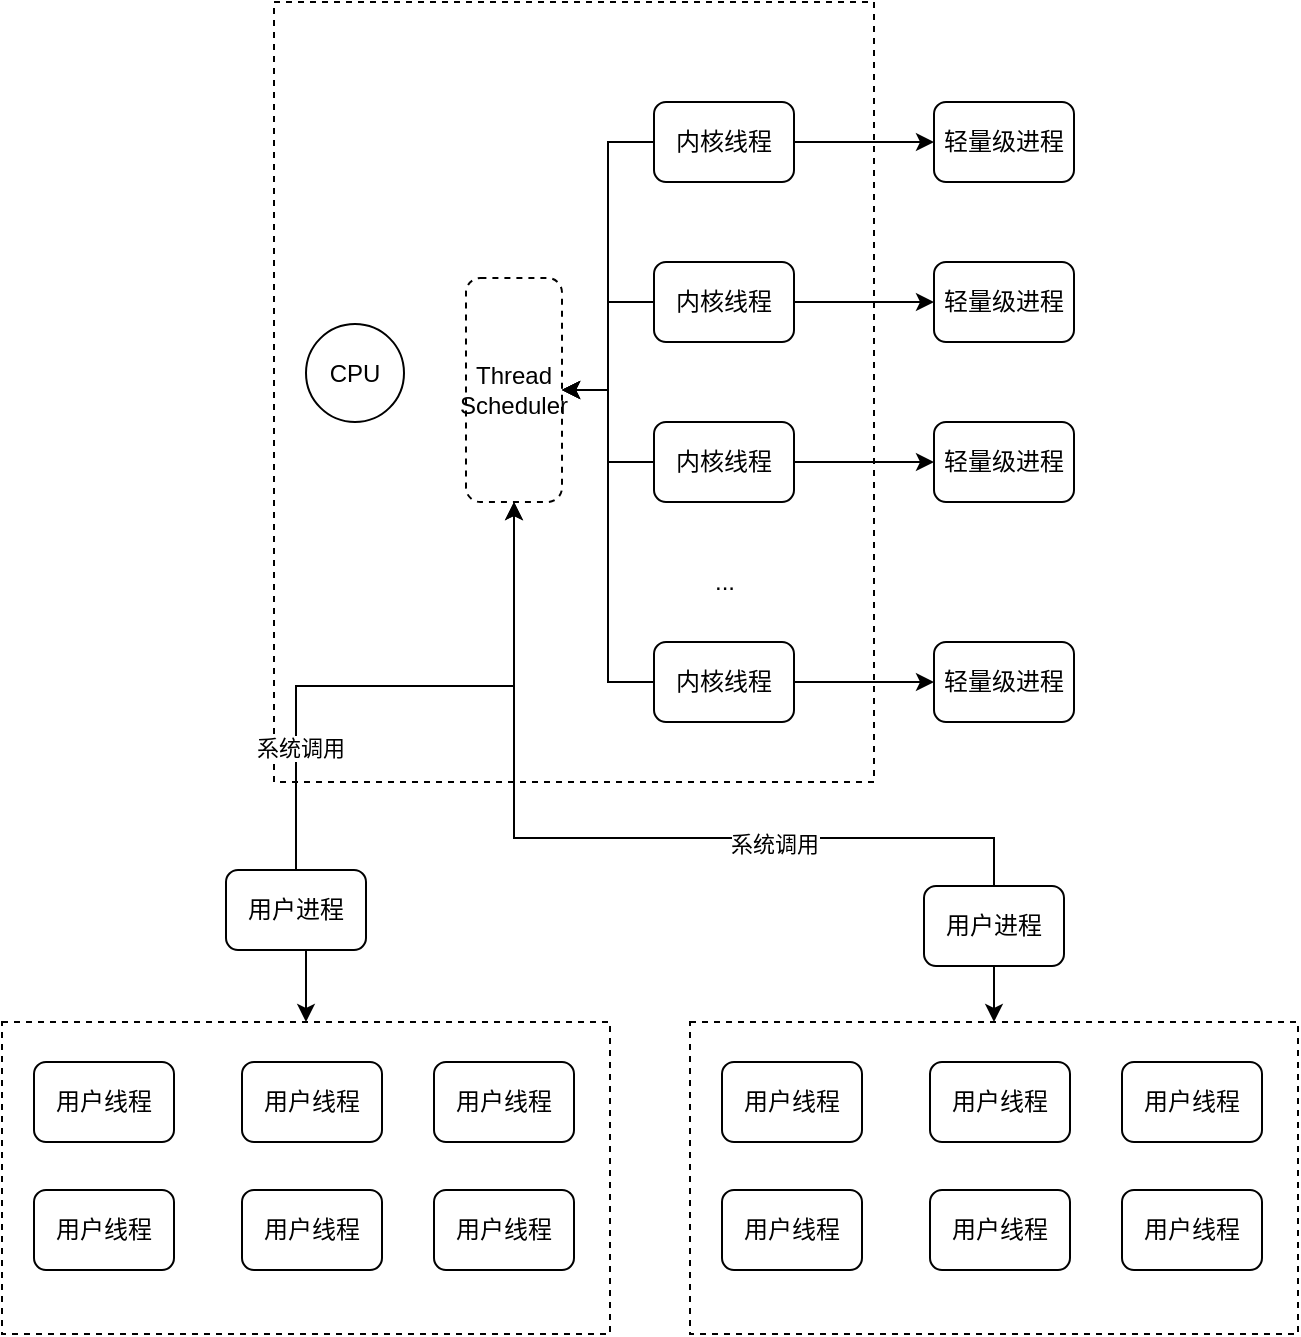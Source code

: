 <mxfile version="13.6.2" type="device" pages="6"><diagram id="CfnR1oJIlklXbpPVIJ4G" name="操作系统线程模型"><mxGraphModel dx="1106" dy="845" grid="1" gridSize="8" guides="1" tooltips="1" connect="1" arrows="1" fold="1" page="1" pageScale="1" pageWidth="1654" pageHeight="2336" math="0" shadow="0"><root><mxCell id="0"/><mxCell id="1" parent="0"/><mxCell id="DWph_yb741JNAX-mpQ_K-27" value="" style="rounded=0;whiteSpace=wrap;html=1;dashed=1;fillColor=none;" parent="1" vertex="1"><mxGeometry x="24" y="660" width="304" height="156" as="geometry"/></mxCell><mxCell id="DWph_yb741JNAX-mpQ_K-15" value="" style="rounded=0;whiteSpace=wrap;html=1;dashed=1;fillColor=none;" parent="1" vertex="1"><mxGeometry x="160" y="150" width="300" height="390" as="geometry"/></mxCell><mxCell id="DWph_yb741JNAX-mpQ_K-1" value="CPU" style="ellipse;whiteSpace=wrap;html=1;aspect=fixed;" parent="1" vertex="1"><mxGeometry x="176" y="311" width="49" height="49" as="geometry"/></mxCell><mxCell id="DWph_yb741JNAX-mpQ_K-11" style="edgeStyle=orthogonalEdgeStyle;rounded=0;orthogonalLoop=1;jettySize=auto;html=1;exitX=1;exitY=0.5;exitDx=0;exitDy=0;entryX=0;entryY=0.5;entryDx=0;entryDy=0;" parent="1" source="DWph_yb741JNAX-mpQ_K-2" target="DWph_yb741JNAX-mpQ_K-7" edge="1"><mxGeometry relative="1" as="geometry"/></mxCell><mxCell id="DWph_yb741JNAX-mpQ_K-43" style="edgeStyle=orthogonalEdgeStyle;rounded=0;orthogonalLoop=1;jettySize=auto;html=1;exitX=0;exitY=0.5;exitDx=0;exitDy=0;entryX=1;entryY=0.5;entryDx=0;entryDy=0;" parent="1" source="DWph_yb741JNAX-mpQ_K-2" target="DWph_yb741JNAX-mpQ_K-42" edge="1"><mxGeometry relative="1" as="geometry"/></mxCell><mxCell id="DWph_yb741JNAX-mpQ_K-2" value="内核线程" style="rounded=1;whiteSpace=wrap;html=1;" parent="1" vertex="1"><mxGeometry x="350" y="200" width="70" height="40" as="geometry"/></mxCell><mxCell id="DWph_yb741JNAX-mpQ_K-12" style="edgeStyle=orthogonalEdgeStyle;rounded=0;orthogonalLoop=1;jettySize=auto;html=1;exitX=1;exitY=0.5;exitDx=0;exitDy=0;entryX=0;entryY=0.5;entryDx=0;entryDy=0;" parent="1" source="DWph_yb741JNAX-mpQ_K-3" target="DWph_yb741JNAX-mpQ_K-8" edge="1"><mxGeometry relative="1" as="geometry"/></mxCell><mxCell id="DWph_yb741JNAX-mpQ_K-45" style="edgeStyle=orthogonalEdgeStyle;rounded=0;orthogonalLoop=1;jettySize=auto;html=1;exitX=0;exitY=0.5;exitDx=0;exitDy=0;entryX=1;entryY=0.5;entryDx=0;entryDy=0;" parent="1" source="DWph_yb741JNAX-mpQ_K-3" target="DWph_yb741JNAX-mpQ_K-42" edge="1"><mxGeometry relative="1" as="geometry"/></mxCell><mxCell id="DWph_yb741JNAX-mpQ_K-3" value="内核线程" style="rounded=1;whiteSpace=wrap;html=1;" parent="1" vertex="1"><mxGeometry x="350" y="280" width="70" height="40" as="geometry"/></mxCell><mxCell id="DWph_yb741JNAX-mpQ_K-13" style="edgeStyle=orthogonalEdgeStyle;rounded=0;orthogonalLoop=1;jettySize=auto;html=1;exitX=1;exitY=0.5;exitDx=0;exitDy=0;entryX=0;entryY=0.5;entryDx=0;entryDy=0;" parent="1" source="DWph_yb741JNAX-mpQ_K-4" target="DWph_yb741JNAX-mpQ_K-9" edge="1"><mxGeometry relative="1" as="geometry"/></mxCell><mxCell id="DWph_yb741JNAX-mpQ_K-46" value="" style="edgeStyle=orthogonalEdgeStyle;rounded=0;orthogonalLoop=1;jettySize=auto;html=1;" parent="1" source="DWph_yb741JNAX-mpQ_K-4" target="DWph_yb741JNAX-mpQ_K-42" edge="1"><mxGeometry relative="1" as="geometry"/></mxCell><mxCell id="DWph_yb741JNAX-mpQ_K-4" value="内核线程" style="rounded=1;whiteSpace=wrap;html=1;" parent="1" vertex="1"><mxGeometry x="350" y="360" width="70" height="40" as="geometry"/></mxCell><mxCell id="DWph_yb741JNAX-mpQ_K-14" style="edgeStyle=orthogonalEdgeStyle;rounded=0;orthogonalLoop=1;jettySize=auto;html=1;exitX=1;exitY=0.5;exitDx=0;exitDy=0;" parent="1" source="DWph_yb741JNAX-mpQ_K-5" target="DWph_yb741JNAX-mpQ_K-10" edge="1"><mxGeometry relative="1" as="geometry"/></mxCell><mxCell id="DWph_yb741JNAX-mpQ_K-47" style="edgeStyle=orthogonalEdgeStyle;rounded=0;orthogonalLoop=1;jettySize=auto;html=1;exitX=0;exitY=0.5;exitDx=0;exitDy=0;entryX=1;entryY=0.5;entryDx=0;entryDy=0;" parent="1" source="DWph_yb741JNAX-mpQ_K-5" target="DWph_yb741JNAX-mpQ_K-42" edge="1"><mxGeometry relative="1" as="geometry"/></mxCell><mxCell id="DWph_yb741JNAX-mpQ_K-5" value="内核线程" style="rounded=1;whiteSpace=wrap;html=1;" parent="1" vertex="1"><mxGeometry x="350" y="470" width="70" height="40" as="geometry"/></mxCell><mxCell id="DWph_yb741JNAX-mpQ_K-6" value="..." style="text;html=1;strokeColor=none;fillColor=none;align=center;verticalAlign=middle;whiteSpace=wrap;rounded=0;" parent="1" vertex="1"><mxGeometry x="377.5" y="420" width="15" height="40" as="geometry"/></mxCell><mxCell id="DWph_yb741JNAX-mpQ_K-7" value="轻量级进程" style="rounded=1;whiteSpace=wrap;html=1;" parent="1" vertex="1"><mxGeometry x="490" y="200" width="70" height="40" as="geometry"/></mxCell><mxCell id="DWph_yb741JNAX-mpQ_K-8" value="轻量级进程" style="rounded=1;whiteSpace=wrap;html=1;" parent="1" vertex="1"><mxGeometry x="490" y="280" width="70" height="40" as="geometry"/></mxCell><mxCell id="DWph_yb741JNAX-mpQ_K-9" value="轻量级进程" style="rounded=1;whiteSpace=wrap;html=1;" parent="1" vertex="1"><mxGeometry x="490" y="360" width="70" height="40" as="geometry"/></mxCell><mxCell id="DWph_yb741JNAX-mpQ_K-10" value="轻量级进程" style="rounded=1;whiteSpace=wrap;html=1;" parent="1" vertex="1"><mxGeometry x="490" y="470" width="70" height="40" as="geometry"/></mxCell><mxCell id="DWph_yb741JNAX-mpQ_K-39" style="edgeStyle=orthogonalEdgeStyle;rounded=0;orthogonalLoop=1;jettySize=auto;html=1;exitX=0.5;exitY=1;exitDx=0;exitDy=0;entryX=0.5;entryY=0;entryDx=0;entryDy=0;" parent="1" source="DWph_yb741JNAX-mpQ_K-19" target="DWph_yb741JNAX-mpQ_K-27" edge="1"><mxGeometry relative="1" as="geometry"/></mxCell><mxCell id="DWph_yb741JNAX-mpQ_K-49" style="edgeStyle=orthogonalEdgeStyle;rounded=0;orthogonalLoop=1;jettySize=auto;html=1;exitX=0.5;exitY=0;exitDx=0;exitDy=0;entryX=0.5;entryY=1;entryDx=0;entryDy=0;" parent="1" source="DWph_yb741JNAX-mpQ_K-19" target="DWph_yb741JNAX-mpQ_K-42" edge="1"><mxGeometry relative="1" as="geometry"/></mxCell><mxCell id="DWph_yb741JNAX-mpQ_K-51" value="系统调用" style="edgeLabel;html=1;align=center;verticalAlign=middle;resizable=0;points=[];" parent="DWph_yb741JNAX-mpQ_K-49" vertex="1" connectable="0"><mxGeometry x="-0.584" y="-2" relative="1" as="geometry"><mxPoint as="offset"/></mxGeometry></mxCell><mxCell id="DWph_yb741JNAX-mpQ_K-19" value="用户进程" style="rounded=1;whiteSpace=wrap;html=1;" parent="1" vertex="1"><mxGeometry x="136" y="584" width="70" height="40" as="geometry"/></mxCell><mxCell id="DWph_yb741JNAX-mpQ_K-40" style="edgeStyle=orthogonalEdgeStyle;rounded=0;orthogonalLoop=1;jettySize=auto;html=1;exitX=0.5;exitY=1;exitDx=0;exitDy=0;entryX=0.5;entryY=0;entryDx=0;entryDy=0;" parent="1" source="DWph_yb741JNAX-mpQ_K-20" target="DWph_yb741JNAX-mpQ_K-32" edge="1"><mxGeometry relative="1" as="geometry"/></mxCell><mxCell id="DWph_yb741JNAX-mpQ_K-50" style="edgeStyle=orthogonalEdgeStyle;rounded=0;orthogonalLoop=1;jettySize=auto;html=1;exitX=0.5;exitY=0;exitDx=0;exitDy=0;entryX=0.5;entryY=1;entryDx=0;entryDy=0;" parent="1" source="DWph_yb741JNAX-mpQ_K-20" target="DWph_yb741JNAX-mpQ_K-42" edge="1"><mxGeometry relative="1" as="geometry"><Array as="points"><mxPoint x="520" y="568"/><mxPoint x="280" y="568"/></Array></mxGeometry></mxCell><mxCell id="DWph_yb741JNAX-mpQ_K-52" value="系统调用" style="edgeLabel;html=1;align=center;verticalAlign=middle;resizable=0;points=[];" parent="DWph_yb741JNAX-mpQ_K-50" vertex="1" connectable="0"><mxGeometry x="-0.38" y="3" relative="1" as="geometry"><mxPoint as="offset"/></mxGeometry></mxCell><mxCell id="DWph_yb741JNAX-mpQ_K-20" value="用户进程" style="rounded=1;whiteSpace=wrap;html=1;" parent="1" vertex="1"><mxGeometry x="485" y="592" width="70" height="40" as="geometry"/></mxCell><mxCell id="DWph_yb741JNAX-mpQ_K-21" value="用户线程" style="rounded=1;whiteSpace=wrap;html=1;" parent="1" vertex="1"><mxGeometry x="40" y="680" width="70" height="40" as="geometry"/></mxCell><mxCell id="DWph_yb741JNAX-mpQ_K-22" value="用户线程" style="rounded=1;whiteSpace=wrap;html=1;" parent="1" vertex="1"><mxGeometry x="144" y="680" width="70" height="40" as="geometry"/></mxCell><mxCell id="DWph_yb741JNAX-mpQ_K-23" value="用户线程" style="rounded=1;whiteSpace=wrap;html=1;" parent="1" vertex="1"><mxGeometry x="240" y="680" width="70" height="40" as="geometry"/></mxCell><mxCell id="DWph_yb741JNAX-mpQ_K-24" value="用户线程" style="rounded=1;whiteSpace=wrap;html=1;" parent="1" vertex="1"><mxGeometry x="240" y="744" width="70" height="40" as="geometry"/></mxCell><mxCell id="DWph_yb741JNAX-mpQ_K-25" value="用户线程" style="rounded=1;whiteSpace=wrap;html=1;" parent="1" vertex="1"><mxGeometry x="144" y="744" width="70" height="40" as="geometry"/></mxCell><mxCell id="DWph_yb741JNAX-mpQ_K-26" value="用户线程" style="rounded=1;whiteSpace=wrap;html=1;" parent="1" vertex="1"><mxGeometry x="40" y="744" width="70" height="40" as="geometry"/></mxCell><mxCell id="DWph_yb741JNAX-mpQ_K-32" value="" style="rounded=0;whiteSpace=wrap;html=1;dashed=1;fillColor=none;" parent="1" vertex="1"><mxGeometry x="368" y="660" width="304" height="156" as="geometry"/></mxCell><mxCell id="DWph_yb741JNAX-mpQ_K-33" value="用户线程" style="rounded=1;whiteSpace=wrap;html=1;" parent="1" vertex="1"><mxGeometry x="384" y="680" width="70" height="40" as="geometry"/></mxCell><mxCell id="DWph_yb741JNAX-mpQ_K-34" value="用户线程" style="rounded=1;whiteSpace=wrap;html=1;" parent="1" vertex="1"><mxGeometry x="488" y="680" width="70" height="40" as="geometry"/></mxCell><mxCell id="DWph_yb741JNAX-mpQ_K-35" value="用户线程" style="rounded=1;whiteSpace=wrap;html=1;" parent="1" vertex="1"><mxGeometry x="584" y="680" width="70" height="40" as="geometry"/></mxCell><mxCell id="DWph_yb741JNAX-mpQ_K-36" value="用户线程" style="rounded=1;whiteSpace=wrap;html=1;" parent="1" vertex="1"><mxGeometry x="584" y="744" width="70" height="40" as="geometry"/></mxCell><mxCell id="DWph_yb741JNAX-mpQ_K-37" value="用户线程" style="rounded=1;whiteSpace=wrap;html=1;" parent="1" vertex="1"><mxGeometry x="488" y="744" width="70" height="40" as="geometry"/></mxCell><mxCell id="DWph_yb741JNAX-mpQ_K-38" value="用户线程" style="rounded=1;whiteSpace=wrap;html=1;" parent="1" vertex="1"><mxGeometry x="384" y="744" width="70" height="40" as="geometry"/></mxCell><mxCell id="DWph_yb741JNAX-mpQ_K-42" value="Thread&lt;br&gt;Scheduler" style="rounded=1;whiteSpace=wrap;html=1;dashed=1;fillColor=none;" parent="1" vertex="1"><mxGeometry x="256" y="288" width="48" height="112" as="geometry"/></mxCell></root></mxGraphModel></diagram><diagram id="z40RTtKlThRQXc1W19Vn" name="java线程模型"><mxGraphModel dx="1106" dy="829" grid="1" gridSize="10" guides="1" tooltips="1" connect="1" arrows="1" fold="1" page="1" pageScale="1" pageWidth="1654" pageHeight="2336" math="0" shadow="0"><root><mxCell id="xtu1Oiz1I_bO3-Y-gPjc-0"/><mxCell id="xtu1Oiz1I_bO3-Y-gPjc-1" parent="xtu1Oiz1I_bO3-Y-gPjc-0"/><mxCell id="xtu1Oiz1I_bO3-Y-gPjc-12" value="" style="rounded=0;whiteSpace=wrap;html=1;fillColor=none;dashed=1;" parent="xtu1Oiz1I_bO3-Y-gPjc-1" vertex="1"><mxGeometry x="170" y="140" width="520" height="240" as="geometry"/></mxCell><mxCell id="xtu1Oiz1I_bO3-Y-gPjc-9" style="edgeStyle=orthogonalEdgeStyle;rounded=0;orthogonalLoop=1;jettySize=auto;html=1;exitX=0.5;exitY=1;exitDx=0;exitDy=0;entryX=0.5;entryY=0;entryDx=0;entryDy=0;" parent="xtu1Oiz1I_bO3-Y-gPjc-1" source="xtu1Oiz1I_bO3-Y-gPjc-2" target="xtu1Oiz1I_bO3-Y-gPjc-6" edge="1"><mxGeometry relative="1" as="geometry"/></mxCell><mxCell id="xtu1Oiz1I_bO3-Y-gPjc-2" value="java线程" style="rounded=0;whiteSpace=wrap;html=1;fillColor=#d5e8d4;strokeColor=#82b366;" parent="xtu1Oiz1I_bO3-Y-gPjc-1" vertex="1"><mxGeometry x="190" y="170" width="120" height="60" as="geometry"/></mxCell><mxCell id="xtu1Oiz1I_bO3-Y-gPjc-10" style="edgeStyle=orthogonalEdgeStyle;rounded=0;orthogonalLoop=1;jettySize=auto;html=1;exitX=0.5;exitY=1;exitDx=0;exitDy=0;" parent="xtu1Oiz1I_bO3-Y-gPjc-1" source="xtu1Oiz1I_bO3-Y-gPjc-4" target="xtu1Oiz1I_bO3-Y-gPjc-7" edge="1"><mxGeometry relative="1" as="geometry"/></mxCell><mxCell id="xtu1Oiz1I_bO3-Y-gPjc-4" value="java线程" style="rounded=0;whiteSpace=wrap;html=1;fillColor=#d5e8d4;strokeColor=#82b366;" parent="xtu1Oiz1I_bO3-Y-gPjc-1" vertex="1"><mxGeometry x="370" y="170" width="120" height="60" as="geometry"/></mxCell><mxCell id="xtu1Oiz1I_bO3-Y-gPjc-11" style="edgeStyle=orthogonalEdgeStyle;rounded=0;orthogonalLoop=1;jettySize=auto;html=1;exitX=0.5;exitY=1;exitDx=0;exitDy=0;" parent="xtu1Oiz1I_bO3-Y-gPjc-1" source="xtu1Oiz1I_bO3-Y-gPjc-5" target="xtu1Oiz1I_bO3-Y-gPjc-8" edge="1"><mxGeometry relative="1" as="geometry"/></mxCell><mxCell id="xtu1Oiz1I_bO3-Y-gPjc-5" value="java线程" style="rounded=0;whiteSpace=wrap;html=1;fillColor=#d5e8d4;strokeColor=#82b366;" parent="xtu1Oiz1I_bO3-Y-gPjc-1" vertex="1"><mxGeometry x="560" y="170" width="120" height="60" as="geometry"/></mxCell><mxCell id="xtu1Oiz1I_bO3-Y-gPjc-6" value="操作系统用户线程" style="rounded=0;whiteSpace=wrap;html=1;fillColor=#e1d5e7;strokeColor=#9673a6;" parent="xtu1Oiz1I_bO3-Y-gPjc-1" vertex="1"><mxGeometry x="190" y="280" width="120" height="60" as="geometry"/></mxCell><mxCell id="xtu1Oiz1I_bO3-Y-gPjc-7" value="操作系统用户线程" style="rounded=0;whiteSpace=wrap;html=1;fillColor=#e1d5e7;strokeColor=#9673a6;" parent="xtu1Oiz1I_bO3-Y-gPjc-1" vertex="1"><mxGeometry x="370" y="280" width="120" height="60" as="geometry"/></mxCell><mxCell id="xtu1Oiz1I_bO3-Y-gPjc-8" value="操作系统用户线程" style="rounded=0;whiteSpace=wrap;html=1;fillColor=#e1d5e7;strokeColor=#9673a6;" parent="xtu1Oiz1I_bO3-Y-gPjc-1" vertex="1"><mxGeometry x="560" y="280" width="120" height="60" as="geometry"/></mxCell><mxCell id="xtu1Oiz1I_bO3-Y-gPjc-13" value="Java线程模型" style="text;html=1;strokeColor=none;fillColor=none;align=center;verticalAlign=middle;whiteSpace=wrap;rounded=0;" parent="xtu1Oiz1I_bO3-Y-gPjc-1" vertex="1"><mxGeometry x="390" y="350" width="90" height="20" as="geometry"/></mxCell></root></mxGraphModel></diagram><diagram id="RJfp4-nb7ravCoNzt2V8" name="go语言线程模型"><mxGraphModel dx="1106" dy="829" grid="1" gridSize="10" guides="1" tooltips="1" connect="1" arrows="1" fold="1" page="1" pageScale="1" pageWidth="1654" pageHeight="2336" math="0" shadow="0"><root><mxCell id="R2yJUbvQdExvJ2hNHdoi-0"/><mxCell id="R2yJUbvQdExvJ2hNHdoi-1" parent="R2yJUbvQdExvJ2hNHdoi-0"/><mxCell id="R2yJUbvQdExvJ2hNHdoi-12" style="edgeStyle=orthogonalEdgeStyle;rounded=0;orthogonalLoop=1;jettySize=auto;html=1;exitX=0.5;exitY=1;exitDx=0;exitDy=0;" parent="R2yJUbvQdExvJ2hNHdoi-1" source="R2yJUbvQdExvJ2hNHdoi-2" target="R2yJUbvQdExvJ2hNHdoi-3" edge="1"><mxGeometry relative="1" as="geometry"/></mxCell><mxCell id="R2yJUbvQdExvJ2hNHdoi-2" value="内核线程（M1）" style="rounded=0;whiteSpace=wrap;html=1;fillColor=none;" parent="R2yJUbvQdExvJ2hNHdoi-1" vertex="1"><mxGeometry x="300" y="180" width="120" height="60" as="geometry"/></mxCell><mxCell id="R2yJUbvQdExvJ2hNHdoi-11" style="edgeStyle=orthogonalEdgeStyle;rounded=0;orthogonalLoop=1;jettySize=auto;html=1;exitX=0.5;exitY=1;exitDx=0;exitDy=0;entryX=0.5;entryY=0;entryDx=0;entryDy=0;" parent="R2yJUbvQdExvJ2hNHdoi-1" source="R2yJUbvQdExvJ2hNHdoi-3" target="R2yJUbvQdExvJ2hNHdoi-4" edge="1"><mxGeometry relative="1" as="geometry"/></mxCell><mxCell id="R2yJUbvQdExvJ2hNHdoi-30" style="edgeStyle=orthogonalEdgeStyle;rounded=0;orthogonalLoop=1;jettySize=auto;html=1;exitX=0;exitY=0.5;exitDx=0;exitDy=0;entryX=1;entryY=0.25;entryDx=0;entryDy=0;" parent="R2yJUbvQdExvJ2hNHdoi-1" source="R2yJUbvQdExvJ2hNHdoi-3" target="R2yJUbvQdExvJ2hNHdoi-5" edge="1"><mxGeometry relative="1" as="geometry"/></mxCell><mxCell id="R2yJUbvQdExvJ2hNHdoi-31" value="调度" style="edgeLabel;html=1;align=center;verticalAlign=middle;resizable=0;points=[];" parent="R2yJUbvQdExvJ2hNHdoi-30" vertex="1" connectable="0"><mxGeometry x="0.078" y="-1" relative="1" as="geometry"><mxPoint as="offset"/></mxGeometry></mxCell><mxCell id="R2yJUbvQdExvJ2hNHdoi-3" value="调度器（P1）" style="rounded=0;whiteSpace=wrap;html=1;fillColor=none;" parent="R2yJUbvQdExvJ2hNHdoi-1" vertex="1"><mxGeometry x="300" y="290" width="120" height="60" as="geometry"/></mxCell><mxCell id="R2yJUbvQdExvJ2hNHdoi-4" value="goroutine（G）" style="rounded=0;whiteSpace=wrap;html=1;fillColor=#f8cecc;strokeColor=#b85450;" parent="R2yJUbvQdExvJ2hNHdoi-1" vertex="1"><mxGeometry x="300" y="400" width="120" height="60" as="geometry"/></mxCell><mxCell id="R2yJUbvQdExvJ2hNHdoi-5" value="" style="rounded=0;whiteSpace=wrap;html=1;fillColor=none;" parent="R2yJUbvQdExvJ2hNHdoi-1" vertex="1"><mxGeometry x="150" y="180" width="120" height="450" as="geometry"/></mxCell><mxCell id="R2yJUbvQdExvJ2hNHdoi-6" value="G" style="rounded=0;whiteSpace=wrap;html=1;fillColor=#d5e8d4;strokeColor=#82b366;" parent="R2yJUbvQdExvJ2hNHdoi-1" vertex="1"><mxGeometry x="160" y="200" width="100" height="60" as="geometry"/></mxCell><mxCell id="R2yJUbvQdExvJ2hNHdoi-7" value="G" style="rounded=0;whiteSpace=wrap;html=1;fillColor=#d5e8d4;strokeColor=#82b366;" parent="R2yJUbvQdExvJ2hNHdoi-1" vertex="1"><mxGeometry x="160" y="290" width="100" height="60" as="geometry"/></mxCell><mxCell id="R2yJUbvQdExvJ2hNHdoi-8" value="G" style="rounded=0;whiteSpace=wrap;html=1;fillColor=#d5e8d4;strokeColor=#82b366;" parent="R2yJUbvQdExvJ2hNHdoi-1" vertex="1"><mxGeometry x="160" y="380" width="100" height="60" as="geometry"/></mxCell><mxCell id="R2yJUbvQdExvJ2hNHdoi-9" value="G" style="rounded=0;whiteSpace=wrap;html=1;fillColor=#d5e8d4;strokeColor=#82b366;" parent="R2yJUbvQdExvJ2hNHdoi-1" vertex="1"><mxGeometry x="160" y="470" width="100" height="60" as="geometry"/></mxCell><mxCell id="R2yJUbvQdExvJ2hNHdoi-10" value="待执行G队列" style="text;html=1;strokeColor=none;fillColor=none;align=center;verticalAlign=middle;whiteSpace=wrap;rounded=0;" parent="R2yJUbvQdExvJ2hNHdoi-1" vertex="1"><mxGeometry x="170" y="580" width="80" height="20" as="geometry"/></mxCell><mxCell id="R2yJUbvQdExvJ2hNHdoi-13" value="正在执行的G" style="text;html=1;strokeColor=none;fillColor=none;align=center;verticalAlign=middle;whiteSpace=wrap;rounded=0;" parent="R2yJUbvQdExvJ2hNHdoi-1" vertex="1"><mxGeometry x="320" y="470" width="80" height="20" as="geometry"/></mxCell><mxCell id="R2yJUbvQdExvJ2hNHdoi-14" style="edgeStyle=orthogonalEdgeStyle;rounded=0;orthogonalLoop=1;jettySize=auto;html=1;exitX=0.5;exitY=1;exitDx=0;exitDy=0;" parent="R2yJUbvQdExvJ2hNHdoi-1" source="R2yJUbvQdExvJ2hNHdoi-15" target="R2yJUbvQdExvJ2hNHdoi-17" edge="1"><mxGeometry relative="1" as="geometry"/></mxCell><mxCell id="R2yJUbvQdExvJ2hNHdoi-15" value="内核线程（M2）" style="rounded=0;whiteSpace=wrap;html=1;fillColor=none;" parent="R2yJUbvQdExvJ2hNHdoi-1" vertex="1"><mxGeometry x="660" y="180" width="120" height="60" as="geometry"/></mxCell><mxCell id="R2yJUbvQdExvJ2hNHdoi-16" style="edgeStyle=orthogonalEdgeStyle;rounded=0;orthogonalLoop=1;jettySize=auto;html=1;exitX=0.5;exitY=1;exitDx=0;exitDy=0;entryX=0.5;entryY=0;entryDx=0;entryDy=0;" parent="R2yJUbvQdExvJ2hNHdoi-1" source="R2yJUbvQdExvJ2hNHdoi-17" target="R2yJUbvQdExvJ2hNHdoi-18" edge="1"><mxGeometry relative="1" as="geometry"/></mxCell><mxCell id="R2yJUbvQdExvJ2hNHdoi-32" style="edgeStyle=orthogonalEdgeStyle;rounded=0;orthogonalLoop=1;jettySize=auto;html=1;exitX=0;exitY=0.5;exitDx=0;exitDy=0;entryX=1;entryY=0.25;entryDx=0;entryDy=0;" parent="R2yJUbvQdExvJ2hNHdoi-1" source="R2yJUbvQdExvJ2hNHdoi-17" target="R2yJUbvQdExvJ2hNHdoi-19" edge="1"><mxGeometry relative="1" as="geometry"/></mxCell><mxCell id="R2yJUbvQdExvJ2hNHdoi-33" value="调度" style="edgeLabel;html=1;align=center;verticalAlign=middle;resizable=0;points=[];" parent="R2yJUbvQdExvJ2hNHdoi-32" vertex="1" connectable="0"><mxGeometry x="-0.444" y="-3" relative="1" as="geometry"><mxPoint as="offset"/></mxGeometry></mxCell><mxCell id="R2yJUbvQdExvJ2hNHdoi-17" value="调度器（P2）" style="rounded=0;whiteSpace=wrap;html=1;fillColor=none;" parent="R2yJUbvQdExvJ2hNHdoi-1" vertex="1"><mxGeometry x="660" y="290" width="120" height="60" as="geometry"/></mxCell><mxCell id="R2yJUbvQdExvJ2hNHdoi-18" value="goroutine（G）" style="rounded=0;whiteSpace=wrap;html=1;fillColor=#f8cecc;strokeColor=#b85450;" parent="R2yJUbvQdExvJ2hNHdoi-1" vertex="1"><mxGeometry x="660" y="400" width="120" height="60" as="geometry"/></mxCell><mxCell id="R2yJUbvQdExvJ2hNHdoi-19" value="" style="rounded=0;whiteSpace=wrap;html=1;fillColor=none;" parent="R2yJUbvQdExvJ2hNHdoi-1" vertex="1"><mxGeometry x="510" y="180" width="120" height="450" as="geometry"/></mxCell><mxCell id="R2yJUbvQdExvJ2hNHdoi-20" value="G" style="rounded=0;whiteSpace=wrap;html=1;fillColor=#d5e8d4;strokeColor=#82b366;" parent="R2yJUbvQdExvJ2hNHdoi-1" vertex="1"><mxGeometry x="520" y="200" width="100" height="60" as="geometry"/></mxCell><mxCell id="R2yJUbvQdExvJ2hNHdoi-21" value="G" style="rounded=0;whiteSpace=wrap;html=1;fillColor=#d5e8d4;strokeColor=#82b366;" parent="R2yJUbvQdExvJ2hNHdoi-1" vertex="1"><mxGeometry x="520" y="290" width="100" height="60" as="geometry"/></mxCell><mxCell id="R2yJUbvQdExvJ2hNHdoi-22" value="G" style="rounded=0;whiteSpace=wrap;html=1;fillColor=#d5e8d4;strokeColor=#82b366;" parent="R2yJUbvQdExvJ2hNHdoi-1" vertex="1"><mxGeometry x="520" y="380" width="100" height="60" as="geometry"/></mxCell><mxCell id="R2yJUbvQdExvJ2hNHdoi-23" value="G" style="rounded=0;whiteSpace=wrap;html=1;fillColor=#d5e8d4;strokeColor=#82b366;" parent="R2yJUbvQdExvJ2hNHdoi-1" vertex="1"><mxGeometry x="520" y="470" width="100" height="60" as="geometry"/></mxCell><mxCell id="R2yJUbvQdExvJ2hNHdoi-24" value="待执行G队列" style="text;html=1;strokeColor=none;fillColor=none;align=center;verticalAlign=middle;whiteSpace=wrap;rounded=0;" parent="R2yJUbvQdExvJ2hNHdoi-1" vertex="1"><mxGeometry x="530" y="580" width="80" height="20" as="geometry"/></mxCell><mxCell id="R2yJUbvQdExvJ2hNHdoi-25" value="正在执行的G" style="text;html=1;strokeColor=none;fillColor=none;align=center;verticalAlign=middle;whiteSpace=wrap;rounded=0;" parent="R2yJUbvQdExvJ2hNHdoi-1" vertex="1"><mxGeometry x="680" y="470" width="80" height="20" as="geometry"/></mxCell></root></mxGraphModel></diagram><diagram id="hBsJmUiRykfUiNUfLttN" name="c++线程模型"><mxGraphModel dx="1106" dy="829" grid="1" gridSize="10" guides="1" tooltips="1" connect="1" arrows="1" fold="1" page="1" pageScale="1" pageWidth="1654" pageHeight="2336" math="0" shadow="0"><root><mxCell id="ewPp6MgxL2FLpSVbjIJI-0"/><mxCell id="ewPp6MgxL2FLpSVbjIJI-1" parent="ewPp6MgxL2FLpSVbjIJI-0"/><mxCell id="Pek59DB2qB4OMwDKMdzB-0" value="" style="rounded=0;whiteSpace=wrap;html=1;fillColor=none;dashed=1;" vertex="1" parent="ewPp6MgxL2FLpSVbjIJI-1"><mxGeometry x="170" y="140" width="520" height="240" as="geometry"/></mxCell><mxCell id="Pek59DB2qB4OMwDKMdzB-1" style="edgeStyle=orthogonalEdgeStyle;rounded=0;orthogonalLoop=1;jettySize=auto;html=1;exitX=0.5;exitY=1;exitDx=0;exitDy=0;entryX=0.5;entryY=0;entryDx=0;entryDy=0;" edge="1" parent="ewPp6MgxL2FLpSVbjIJI-1" source="Pek59DB2qB4OMwDKMdzB-2" target="Pek59DB2qB4OMwDKMdzB-7"><mxGeometry relative="1" as="geometry"/></mxCell><mxCell id="Pek59DB2qB4OMwDKMdzB-2" value="java线程" style="rounded=0;whiteSpace=wrap;html=1;fillColor=#d5e8d4;strokeColor=#82b366;" vertex="1" parent="ewPp6MgxL2FLpSVbjIJI-1"><mxGeometry x="190" y="170" width="120" height="60" as="geometry"/></mxCell><mxCell id="Pek59DB2qB4OMwDKMdzB-3" style="edgeStyle=orthogonalEdgeStyle;rounded=0;orthogonalLoop=1;jettySize=auto;html=1;exitX=0.5;exitY=1;exitDx=0;exitDy=0;" edge="1" parent="ewPp6MgxL2FLpSVbjIJI-1" source="Pek59DB2qB4OMwDKMdzB-4" target="Pek59DB2qB4OMwDKMdzB-8"><mxGeometry relative="1" as="geometry"/></mxCell><mxCell id="Pek59DB2qB4OMwDKMdzB-4" value="java线程" style="rounded=0;whiteSpace=wrap;html=1;fillColor=#d5e8d4;strokeColor=#82b366;" vertex="1" parent="ewPp6MgxL2FLpSVbjIJI-1"><mxGeometry x="370" y="170" width="120" height="60" as="geometry"/></mxCell><mxCell id="Pek59DB2qB4OMwDKMdzB-5" style="edgeStyle=orthogonalEdgeStyle;rounded=0;orthogonalLoop=1;jettySize=auto;html=1;exitX=0.5;exitY=1;exitDx=0;exitDy=0;" edge="1" parent="ewPp6MgxL2FLpSVbjIJI-1" source="Pek59DB2qB4OMwDKMdzB-6" target="Pek59DB2qB4OMwDKMdzB-9"><mxGeometry relative="1" as="geometry"/></mxCell><mxCell id="Pek59DB2qB4OMwDKMdzB-6" value="java线程" style="rounded=0;whiteSpace=wrap;html=1;fillColor=#d5e8d4;strokeColor=#82b366;" vertex="1" parent="ewPp6MgxL2FLpSVbjIJI-1"><mxGeometry x="560" y="170" width="120" height="60" as="geometry"/></mxCell><mxCell id="Pek59DB2qB4OMwDKMdzB-7" value="操作系统用户线程" style="rounded=0;whiteSpace=wrap;html=1;fillColor=#e1d5e7;strokeColor=#9673a6;" vertex="1" parent="ewPp6MgxL2FLpSVbjIJI-1"><mxGeometry x="190" y="280" width="120" height="60" as="geometry"/></mxCell><mxCell id="Pek59DB2qB4OMwDKMdzB-8" value="操作系统用户线程" style="rounded=0;whiteSpace=wrap;html=1;fillColor=#e1d5e7;strokeColor=#9673a6;" vertex="1" parent="ewPp6MgxL2FLpSVbjIJI-1"><mxGeometry x="370" y="280" width="120" height="60" as="geometry"/></mxCell><mxCell id="Pek59DB2qB4OMwDKMdzB-9" value="操作系统用户线程" style="rounded=0;whiteSpace=wrap;html=1;fillColor=#e1d5e7;strokeColor=#9673a6;" vertex="1" parent="ewPp6MgxL2FLpSVbjIJI-1"><mxGeometry x="560" y="280" width="120" height="60" as="geometry"/></mxCell><mxCell id="Pek59DB2qB4OMwDKMdzB-10" value="Java线程模型" style="text;html=1;strokeColor=none;fillColor=none;align=center;verticalAlign=middle;whiteSpace=wrap;rounded=0;" vertex="1" parent="ewPp6MgxL2FLpSVbjIJI-1"><mxGeometry x="390" y="350" width="90" height="20" as="geometry"/></mxCell></root></mxGraphModel></diagram><diagram id="QguywvSssqrwilg9U_PU" name="python线程模型"><mxGraphModel dx="1106" dy="829" grid="1" gridSize="10" guides="1" tooltips="1" connect="1" arrows="1" fold="1" page="1" pageScale="1" pageWidth="1654" pageHeight="2336" math="0" shadow="0"><root><mxCell id="takD_hzXKF4r9sOXJWaF-0"/><mxCell id="takD_hzXKF4r9sOXJWaF-1" parent="takD_hzXKF4r9sOXJWaF-0"/><mxCell id="0ZCkjW-GKGl69SuQ8WH9-16" value="" style="rounded=0;whiteSpace=wrap;html=1;fillColor=#d5e8d4;strokeColor=#82b366;" vertex="1" parent="takD_hzXKF4r9sOXJWaF-1"><mxGeometry x="310" y="450" width="280" height="60" as="geometry"/></mxCell><mxCell id="0ZCkjW-GKGl69SuQ8WH9-0" value="" style="rounded=0;whiteSpace=wrap;html=1;fillColor=#d5e8d4;strokeColor=#82b366;" vertex="1" parent="takD_hzXKF4r9sOXJWaF-1"><mxGeometry x="310" y="100" width="130" height="280" as="geometry"/></mxCell><mxCell id="0ZCkjW-GKGl69SuQ8WH9-1" value="Thread2" style="rounded=0;whiteSpace=wrap;html=1;" vertex="1" parent="takD_hzXKF4r9sOXJWaF-1"><mxGeometry x="340" y="200" width="70" height="40" as="geometry"/></mxCell><mxCell id="0ZCkjW-GKGl69SuQ8WH9-2" value="Thread1" style="rounded=0;whiteSpace=wrap;html=1;" vertex="1" parent="takD_hzXKF4r9sOXJWaF-1"><mxGeometry x="340" y="120" width="70" height="40" as="geometry"/></mxCell><mxCell id="0ZCkjW-GKGl69SuQ8WH9-3" value="Thread3" style="rounded=0;whiteSpace=wrap;html=1;" vertex="1" parent="takD_hzXKF4r9sOXJWaF-1"><mxGeometry x="340" y="280" width="70" height="40" as="geometry"/></mxCell><mxCell id="0ZCkjW-GKGl69SuQ8WH9-6" value="" style="rounded=0;whiteSpace=wrap;html=1;fillColor=#d5e8d4;strokeColor=#82b366;" vertex="1" parent="takD_hzXKF4r9sOXJWaF-1"><mxGeometry x="450" y="100" width="130" height="280" as="geometry"/></mxCell><mxCell id="0ZCkjW-GKGl69SuQ8WH9-7" value="Thread2" style="rounded=0;whiteSpace=wrap;html=1;" vertex="1" parent="takD_hzXKF4r9sOXJWaF-1"><mxGeometry x="480" y="200" width="70" height="40" as="geometry"/></mxCell><mxCell id="0ZCkjW-GKGl69SuQ8WH9-8" value="Thread1" style="rounded=0;whiteSpace=wrap;html=1;" vertex="1" parent="takD_hzXKF4r9sOXJWaF-1"><mxGeometry x="480" y="120" width="70" height="40" as="geometry"/></mxCell><mxCell id="0ZCkjW-GKGl69SuQ8WH9-9" value="Thread3" style="rounded=0;whiteSpace=wrap;html=1;" vertex="1" parent="takD_hzXKF4r9sOXJWaF-1"><mxGeometry x="480" y="280" width="70" height="40" as="geometry"/></mxCell><mxCell id="0ZCkjW-GKGl69SuQ8WH9-10" value="Process1" style="text;html=1;strokeColor=none;fillColor=none;align=center;verticalAlign=middle;whiteSpace=wrap;rounded=0;" vertex="1" parent="takD_hzXKF4r9sOXJWaF-1"><mxGeometry x="355" y="350" width="40" height="20" as="geometry"/></mxCell><mxCell id="0ZCkjW-GKGl69SuQ8WH9-11" value="Process2" style="text;html=1;strokeColor=none;fillColor=none;align=center;verticalAlign=middle;whiteSpace=wrap;rounded=0;" vertex="1" parent="takD_hzXKF4r9sOXJWaF-1"><mxGeometry x="490" y="350" width="40" height="20" as="geometry"/></mxCell><mxCell id="0ZCkjW-GKGl69SuQ8WH9-19" style="edgeStyle=orthogonalEdgeStyle;rounded=0;orthogonalLoop=1;jettySize=auto;html=1;exitX=0.5;exitY=1;exitDx=0;exitDy=0;entryX=0.5;entryY=0;entryDx=0;entryDy=0;" edge="1" parent="takD_hzXKF4r9sOXJWaF-1" source="0ZCkjW-GKGl69SuQ8WH9-12" target="0ZCkjW-GKGl69SuQ8WH9-17"><mxGeometry relative="1" as="geometry"/></mxCell><mxCell id="0ZCkjW-GKGl69SuQ8WH9-12" value="" style="rounded=1;whiteSpace=wrap;html=1;fillColor=#f8cecc;strokeColor=#b85450;" vertex="1" parent="takD_hzXKF4r9sOXJWaF-1"><mxGeometry x="310" y="390" width="130" height="10" as="geometry"/></mxCell><mxCell id="0ZCkjW-GKGl69SuQ8WH9-20" style="edgeStyle=orthogonalEdgeStyle;rounded=0;orthogonalLoop=1;jettySize=auto;html=1;exitX=0.5;exitY=1;exitDx=0;exitDy=0;entryX=0.5;entryY=0;entryDx=0;entryDy=0;" edge="1" parent="takD_hzXKF4r9sOXJWaF-1" source="0ZCkjW-GKGl69SuQ8WH9-13" target="0ZCkjW-GKGl69SuQ8WH9-18"><mxGeometry relative="1" as="geometry"/></mxCell><mxCell id="0ZCkjW-GKGl69SuQ8WH9-13" value="" style="rounded=1;whiteSpace=wrap;html=1;fillColor=#f8cecc;strokeColor=#b85450;" vertex="1" parent="takD_hzXKF4r9sOXJWaF-1"><mxGeometry x="450" y="390" width="130" height="10" as="geometry"/></mxCell><mxCell id="0ZCkjW-GKGl69SuQ8WH9-14" value="GIL1" style="text;html=1;strokeColor=none;fillColor=none;align=center;verticalAlign=middle;whiteSpace=wrap;rounded=0;" vertex="1" parent="takD_hzXKF4r9sOXJWaF-1"><mxGeometry x="260" y="390" width="40" height="20" as="geometry"/></mxCell><mxCell id="0ZCkjW-GKGl69SuQ8WH9-15" value="GIL2" style="text;html=1;strokeColor=none;fillColor=none;align=center;verticalAlign=middle;whiteSpace=wrap;rounded=0;" vertex="1" parent="takD_hzXKF4r9sOXJWaF-1"><mxGeometry x="590" y="390" width="40" height="20" as="geometry"/></mxCell><mxCell id="0ZCkjW-GKGl69SuQ8WH9-17" value="CPU1" style="rounded=0;whiteSpace=wrap;html=1;" vertex="1" parent="takD_hzXKF4r9sOXJWaF-1"><mxGeometry x="330" y="465" width="120" height="30" as="geometry"/></mxCell><mxCell id="0ZCkjW-GKGl69SuQ8WH9-18" value="CPU2" style="rounded=0;whiteSpace=wrap;html=1;" vertex="1" parent="takD_hzXKF4r9sOXJWaF-1"><mxGeometry x="460" y="465" width="120" height="30" as="geometry"/></mxCell></root></mxGraphModel></diagram><diagram id="6q5-aPlP-j1MTGxlAs25" name="线程安全"><mxGraphModel dx="1106" dy="845" grid="1" gridSize="10" guides="1" tooltips="1" connect="1" arrows="1" fold="1" page="1" pageScale="1" pageWidth="1654" pageHeight="2336" math="0" shadow="0"><root><mxCell id="YlR6ICgeDdsXS7LH1AKH-0"/><mxCell id="YlR6ICgeDdsXS7LH1AKH-1" parent="YlR6ICgeDdsXS7LH1AKH-0"/></root></mxGraphModel></diagram></mxfile>